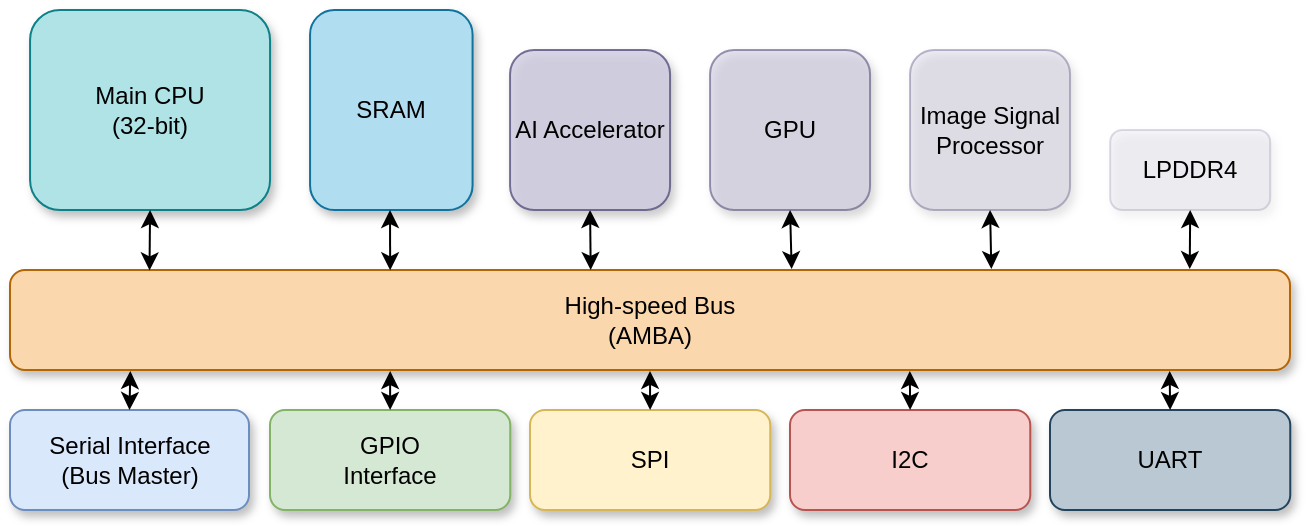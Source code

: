 <mxfile version="24.7.16">
  <diagram name="Page-1" id="7c7Gsr3EZ65wrOukpcMr">
    <mxGraphModel dx="1268" dy="1299" grid="1" gridSize="10" guides="1" tooltips="1" connect="1" arrows="1" fold="1" page="0" pageScale="1" pageWidth="850" pageHeight="1100" math="0" shadow="0">
      <root>
        <mxCell id="0" />
        <mxCell id="1" parent="0" />
        <mxCell id="WEE4pHvyWrbr1R9gSWEm-3" value="&lt;div&gt;High-speed Bus&lt;/div&gt;&lt;div&gt;(AMBA)&lt;br&gt;&lt;/div&gt;" style="rounded=1;whiteSpace=wrap;html=1;points=[[0.09,0,0,0,0]];fillColor=#fad7ac;strokeColor=#b46504;shadow=1;" parent="1" vertex="1">
          <mxGeometry x="-40" y="-530" width="640" height="50" as="geometry" />
        </mxCell>
        <mxCell id="WEE4pHvyWrbr1R9gSWEm-4" value="&lt;div&gt;Main CPU&lt;/div&gt;&lt;div&gt;(32-bit)&lt;br&gt;&lt;/div&gt;" style="rounded=1;whiteSpace=wrap;html=1;fillColor=#b0e3e6;strokeColor=#0e8088;shadow=1;" parent="1" vertex="1">
          <mxGeometry x="-29.97" y="-660" width="120" height="100" as="geometry" />
        </mxCell>
        <mxCell id="WEE4pHvyWrbr1R9gSWEm-5" value="SRAM" style="rounded=1;whiteSpace=wrap;html=1;fillColor=#b1ddf0;strokeColor=#10739e;shadow=1;" parent="1" vertex="1">
          <mxGeometry x="110.03" y="-660" width="81.25" height="100" as="geometry" />
        </mxCell>
        <mxCell id="WEE4pHvyWrbr1R9gSWEm-6" value="&lt;div&gt;Serial Interface&lt;/div&gt;&lt;div&gt;(Bus Master)&lt;br&gt;&lt;/div&gt;" style="rounded=1;whiteSpace=wrap;html=1;fillColor=#dae8fc;strokeColor=#6c8ebf;shadow=1;" parent="1" vertex="1">
          <mxGeometry x="-40" y="-460" width="119.5" height="50" as="geometry" />
        </mxCell>
        <mxCell id="WEE4pHvyWrbr1R9gSWEm-9" value="&lt;div&gt;GPIO&lt;/div&gt;&lt;div&gt;Interface&lt;br&gt;&lt;/div&gt;" style="rounded=1;whiteSpace=wrap;html=1;fillColor=#d5e8d4;strokeColor=#82b366;shadow=1;" parent="1" vertex="1">
          <mxGeometry x="90" y="-460" width="120.13" height="50" as="geometry" />
        </mxCell>
        <mxCell id="WEE4pHvyWrbr1R9gSWEm-11" value="SPI" style="rounded=1;whiteSpace=wrap;html=1;fillColor=#fff2cc;strokeColor=#d6b656;shadow=1;" parent="1" vertex="1">
          <mxGeometry x="220" y="-460" width="120.13" height="50" as="geometry" />
        </mxCell>
        <mxCell id="WEE4pHvyWrbr1R9gSWEm-24" style="edgeStyle=orthogonalEdgeStyle;rounded=0;orthogonalLoop=1;jettySize=auto;html=1;exitX=0.5;exitY=1;exitDx=0;exitDy=0;entryX=0.438;entryY=0;entryDx=0;entryDy=0;entryPerimeter=0;startArrow=classic;startFill=1;" parent="1" source="WEE4pHvyWrbr1R9gSWEm-12" edge="1">
          <mxGeometry relative="1" as="geometry">
            <mxPoint x="250.35" y="-530" as="targetPoint" />
          </mxGeometry>
        </mxCell>
        <mxCell id="WEE4pHvyWrbr1R9gSWEm-12" value="AI Accelerator" style="rounded=1;whiteSpace=wrap;html=1;fillColor=#d0cee2;strokeColor=#56517e;opacity=80;shadow=1;" parent="1" vertex="1">
          <mxGeometry x="210.03" y="-640" width="80" height="80" as="geometry" />
        </mxCell>
        <mxCell id="WEE4pHvyWrbr1R9gSWEm-13" value="GPU" style="rounded=1;whiteSpace=wrap;html=1;fillColor=#d0cee2;strokeColor=#56517e;opacity=60;shadow=1;" parent="1" vertex="1">
          <mxGeometry x="310.03" y="-640" width="80" height="80" as="geometry" />
        </mxCell>
        <mxCell id="WEE4pHvyWrbr1R9gSWEm-17" value="I2C" style="rounded=1;whiteSpace=wrap;html=1;fillColor=#f8cecc;strokeColor=#b85450;shadow=1;" parent="1" vertex="1">
          <mxGeometry x="350" y="-460" width="120.13" height="50" as="geometry" />
        </mxCell>
        <mxCell id="WEE4pHvyWrbr1R9gSWEm-18" value="UART" style="rounded=1;whiteSpace=wrap;html=1;fillColor=#bac8d3;strokeColor=#23445d;shadow=1;" parent="1" vertex="1">
          <mxGeometry x="480" y="-460" width="120.13" height="50" as="geometry" />
        </mxCell>
        <mxCell id="WEE4pHvyWrbr1R9gSWEm-20" style="edgeStyle=orthogonalEdgeStyle;rounded=0;orthogonalLoop=1;jettySize=auto;html=1;exitX=0.5;exitY=1;exitDx=0;exitDy=0;entryX=0.109;entryY=0.004;entryDx=0;entryDy=0;entryPerimeter=0;startArrow=classic;startFill=1;" parent="1" source="WEE4pHvyWrbr1R9gSWEm-4" target="WEE4pHvyWrbr1R9gSWEm-3" edge="1">
          <mxGeometry relative="1" as="geometry">
            <mxPoint x="27.63" y="-530" as="targetPoint" />
          </mxGeometry>
        </mxCell>
        <mxCell id="WEE4pHvyWrbr1R9gSWEm-21" value="" style="ellipse;whiteSpace=wrap;html=1;aspect=fixed;" parent="1" vertex="1">
          <mxGeometry x="150.03" y="-530" as="geometry" />
        </mxCell>
        <mxCell id="WEE4pHvyWrbr1R9gSWEm-22" style="edgeStyle=orthogonalEdgeStyle;rounded=0;orthogonalLoop=1;jettySize=auto;html=1;entryX=0.297;entryY=0.003;entryDx=0;entryDy=0;entryPerimeter=0;startArrow=classic;startFill=1;" parent="1" target="WEE4pHvyWrbr1R9gSWEm-3" edge="1">
          <mxGeometry relative="1" as="geometry">
            <mxPoint x="150" y="-560" as="sourcePoint" />
            <mxPoint x="149.23" y="-530.1" as="targetPoint" />
          </mxGeometry>
        </mxCell>
        <mxCell id="WEE4pHvyWrbr1R9gSWEm-26" style="edgeStyle=orthogonalEdgeStyle;rounded=0;orthogonalLoop=1;jettySize=auto;html=1;exitX=0.5;exitY=1;exitDx=0;exitDy=0;entryX=0.595;entryY=-0.009;entryDx=0;entryDy=0;entryPerimeter=0;startArrow=classic;startFill=1;" parent="1" source="WEE4pHvyWrbr1R9gSWEm-13" edge="1">
          <mxGeometry relative="1" as="geometry">
            <mxPoint x="350.83" y="-530.45" as="targetPoint" />
          </mxGeometry>
        </mxCell>
        <mxCell id="WEE4pHvyWrbr1R9gSWEm-27" style="edgeStyle=orthogonalEdgeStyle;rounded=0;orthogonalLoop=1;jettySize=auto;html=1;exitX=0.5;exitY=0;exitDx=0;exitDy=0;entryX=0.498;entryY=-0.014;entryDx=0;entryDy=0;entryPerimeter=0;" parent="1" source="WEE4pHvyWrbr1R9gSWEm-6" target="WEE4pHvyWrbr1R9gSWEm-6" edge="1">
          <mxGeometry relative="1" as="geometry" />
        </mxCell>
        <mxCell id="WEE4pHvyWrbr1R9gSWEm-28" style="edgeStyle=orthogonalEdgeStyle;rounded=0;orthogonalLoop=1;jettySize=auto;html=1;exitX=0.5;exitY=0;exitDx=0;exitDy=0;entryX=0.094;entryY=1.01;entryDx=0;entryDy=0;entryPerimeter=0;startArrow=classic;startFill=1;" parent="1" source="WEE4pHvyWrbr1R9gSWEm-6" target="WEE4pHvyWrbr1R9gSWEm-3" edge="1">
          <mxGeometry relative="1" as="geometry" />
        </mxCell>
        <mxCell id="WEE4pHvyWrbr1R9gSWEm-29" style="edgeStyle=orthogonalEdgeStyle;rounded=0;orthogonalLoop=1;jettySize=auto;html=1;exitX=0.5;exitY=0;exitDx=0;exitDy=0;entryX=0.297;entryY=1.01;entryDx=0;entryDy=0;entryPerimeter=0;startArrow=classic;startFill=1;" parent="1" source="WEE4pHvyWrbr1R9gSWEm-9" target="WEE4pHvyWrbr1R9gSWEm-3" edge="1">
          <mxGeometry relative="1" as="geometry" />
        </mxCell>
        <mxCell id="WEE4pHvyWrbr1R9gSWEm-30" style="edgeStyle=orthogonalEdgeStyle;rounded=0;orthogonalLoop=1;jettySize=auto;html=1;exitX=0.5;exitY=0;exitDx=0;exitDy=0;entryX=0.5;entryY=1.009;entryDx=0;entryDy=0;entryPerimeter=0;startArrow=classic;startFill=1;" parent="1" source="WEE4pHvyWrbr1R9gSWEm-11" target="WEE4pHvyWrbr1R9gSWEm-3" edge="1">
          <mxGeometry relative="1" as="geometry" />
        </mxCell>
        <mxCell id="WEE4pHvyWrbr1R9gSWEm-31" style="edgeStyle=orthogonalEdgeStyle;rounded=0;orthogonalLoop=1;jettySize=auto;html=1;exitX=0.5;exitY=0;exitDx=0;exitDy=0;entryX=0.703;entryY=1.009;entryDx=0;entryDy=0;entryPerimeter=0;startArrow=classic;startFill=1;" parent="1" source="WEE4pHvyWrbr1R9gSWEm-17" target="WEE4pHvyWrbr1R9gSWEm-3" edge="1">
          <mxGeometry relative="1" as="geometry" />
        </mxCell>
        <mxCell id="WEE4pHvyWrbr1R9gSWEm-32" style="edgeStyle=orthogonalEdgeStyle;rounded=0;orthogonalLoop=1;jettySize=auto;html=1;exitX=0.5;exitY=0;exitDx=0;exitDy=0;entryX=0.906;entryY=1.009;entryDx=0;entryDy=0;entryPerimeter=0;startArrow=classic;startFill=1;" parent="1" source="WEE4pHvyWrbr1R9gSWEm-18" target="WEE4pHvyWrbr1R9gSWEm-3" edge="1">
          <mxGeometry relative="1" as="geometry" />
        </mxCell>
        <mxCell id="WEE4pHvyWrbr1R9gSWEm-33" value="&lt;div&gt;Image Signal&lt;/div&gt;&lt;div&gt;Processor&lt;br&gt;&lt;/div&gt;" style="rounded=1;whiteSpace=wrap;html=1;fillColor=#d0cee2;strokeColor=#56517e;opacity=40;shadow=1;" parent="1" vertex="1">
          <mxGeometry x="410.03" y="-640" width="80" height="80" as="geometry" />
        </mxCell>
        <mxCell id="WEE4pHvyWrbr1R9gSWEm-34" value="LPDDR4" style="rounded=1;whiteSpace=wrap;html=1;fillColor=#d0cee2;strokeColor=#56517e;opacity=20;shadow=1;" parent="1" vertex="1">
          <mxGeometry x="510.1" y="-600" width="80" height="40" as="geometry" />
        </mxCell>
        <mxCell id="WEE4pHvyWrbr1R9gSWEm-35" style="edgeStyle=orthogonalEdgeStyle;rounded=0;orthogonalLoop=1;jettySize=auto;html=1;exitX=0.5;exitY=1;exitDx=0;exitDy=0;entryX=0.751;entryY=-0.011;entryDx=0;entryDy=0;entryPerimeter=0;startArrow=classic;startFill=1;" parent="1" source="WEE4pHvyWrbr1R9gSWEm-33" edge="1">
          <mxGeometry relative="1" as="geometry">
            <mxPoint x="450.67" y="-530.55" as="targetPoint" />
          </mxGeometry>
        </mxCell>
        <mxCell id="WEE4pHvyWrbr1R9gSWEm-37" style="edgeStyle=orthogonalEdgeStyle;rounded=0;orthogonalLoop=1;jettySize=auto;html=1;exitX=0.5;exitY=1;exitDx=0;exitDy=0;entryX=0.906;entryY=-0.009;entryDx=0;entryDy=0;entryPerimeter=0;startArrow=classic;startFill=1;" parent="1" source="WEE4pHvyWrbr1R9gSWEm-34" edge="1">
          <mxGeometry relative="1" as="geometry">
            <mxPoint x="549.87" y="-530.45" as="targetPoint" />
          </mxGeometry>
        </mxCell>
      </root>
    </mxGraphModel>
  </diagram>
</mxfile>
